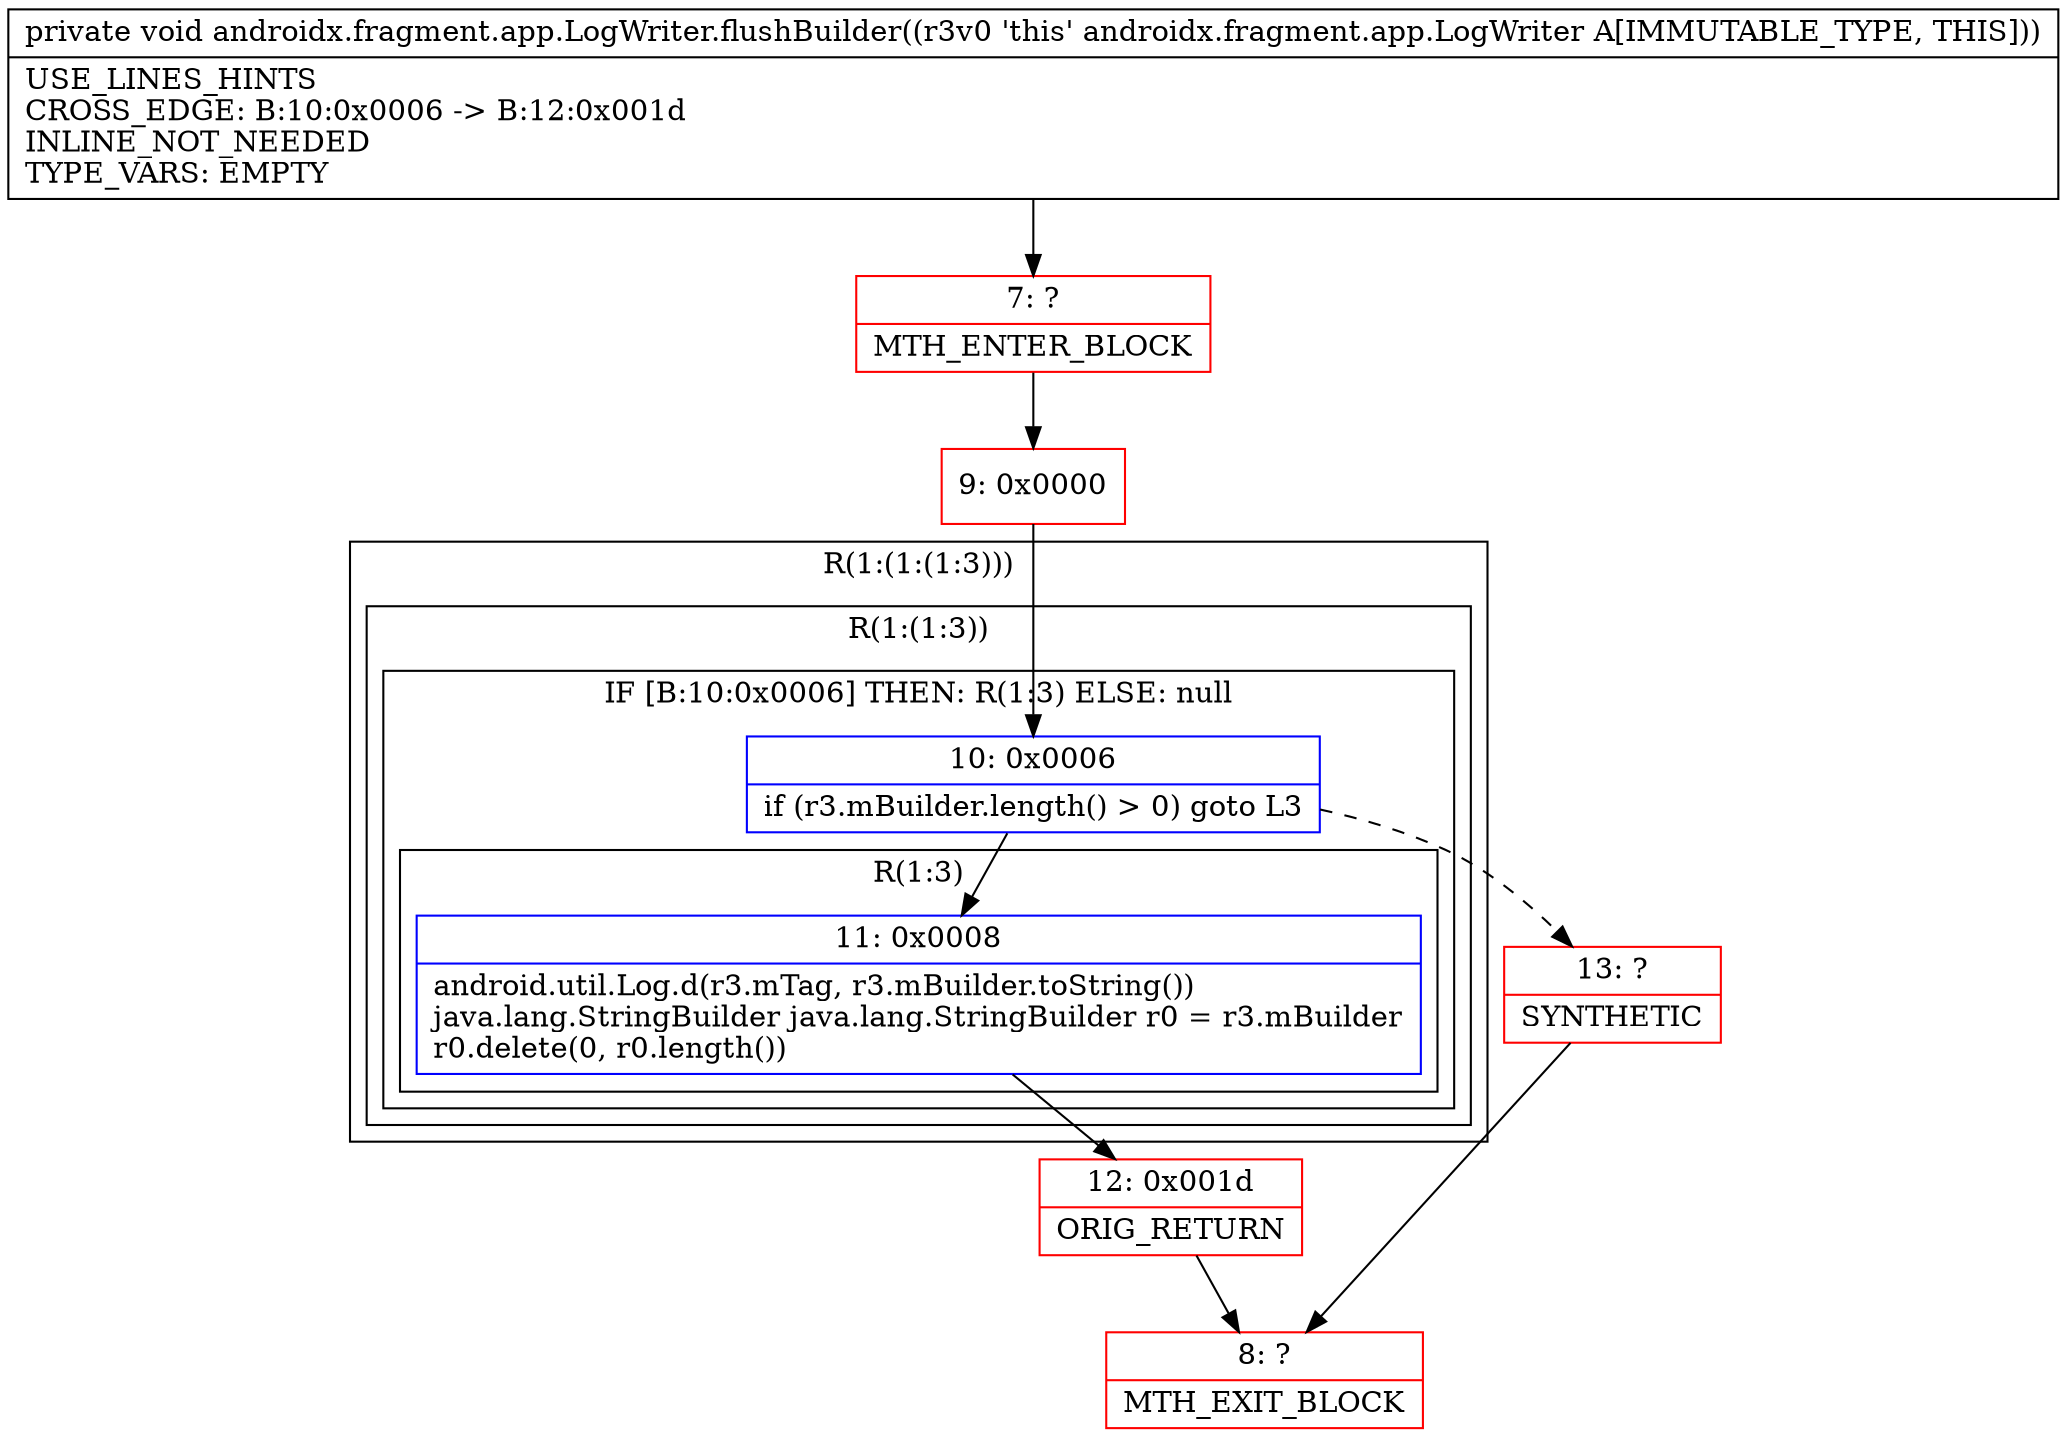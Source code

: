 digraph "CFG forandroidx.fragment.app.LogWriter.flushBuilder()V" {
subgraph cluster_Region_1350418109 {
label = "R(1:(1:(1:3)))";
node [shape=record,color=blue];
subgraph cluster_Region_2022545219 {
label = "R(1:(1:3))";
node [shape=record,color=blue];
subgraph cluster_IfRegion_215477259 {
label = "IF [B:10:0x0006] THEN: R(1:3) ELSE: null";
node [shape=record,color=blue];
Node_10 [shape=record,label="{10\:\ 0x0006|if (r3.mBuilder.length() \> 0) goto L3\l}"];
subgraph cluster_Region_160852650 {
label = "R(1:3)";
node [shape=record,color=blue];
Node_11 [shape=record,label="{11\:\ 0x0008|android.util.Log.d(r3.mTag, r3.mBuilder.toString())\ljava.lang.StringBuilder java.lang.StringBuilder r0 = r3.mBuilder\lr0.delete(0, r0.length())\l}"];
}
}
}
}
Node_7 [shape=record,color=red,label="{7\:\ ?|MTH_ENTER_BLOCK\l}"];
Node_9 [shape=record,color=red,label="{9\:\ 0x0000}"];
Node_12 [shape=record,color=red,label="{12\:\ 0x001d|ORIG_RETURN\l}"];
Node_8 [shape=record,color=red,label="{8\:\ ?|MTH_EXIT_BLOCK\l}"];
Node_13 [shape=record,color=red,label="{13\:\ ?|SYNTHETIC\l}"];
MethodNode[shape=record,label="{private void androidx.fragment.app.LogWriter.flushBuilder((r3v0 'this' androidx.fragment.app.LogWriter A[IMMUTABLE_TYPE, THIS]))  | USE_LINES_HINTS\lCROSS_EDGE: B:10:0x0006 \-\> B:12:0x001d\lINLINE_NOT_NEEDED\lTYPE_VARS: EMPTY\l}"];
MethodNode -> Node_7;Node_10 -> Node_11;
Node_10 -> Node_13[style=dashed];
Node_11 -> Node_12;
Node_7 -> Node_9;
Node_9 -> Node_10;
Node_12 -> Node_8;
Node_13 -> Node_8;
}

